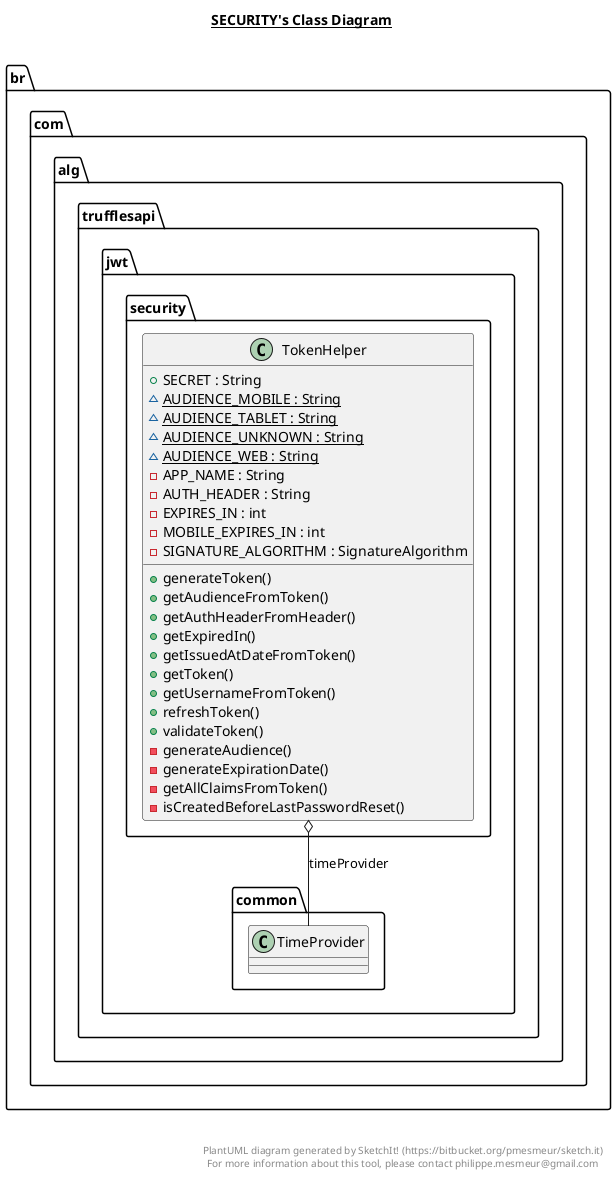 @startuml

title __SECURITY's Class Diagram__\n

  namespace br.com.alg.trufflesapi {
    namespace jwt.security {
      class br.com.alg.trufflesapi.jwt.security.TokenHelper {
          + SECRET : String
          {static} ~ AUDIENCE_MOBILE : String
          {static} ~ AUDIENCE_TABLET : String
          {static} ~ AUDIENCE_UNKNOWN : String
          {static} ~ AUDIENCE_WEB : String
          - APP_NAME : String
          - AUTH_HEADER : String
          - EXPIRES_IN : int
          - MOBILE_EXPIRES_IN : int
          - SIGNATURE_ALGORITHM : SignatureAlgorithm
          + generateToken()
          + getAudienceFromToken()
          + getAuthHeaderFromHeader()
          + getExpiredIn()
          + getIssuedAtDateFromToken()
          + getToken()
          + getUsernameFromToken()
          + refreshToken()
          + validateToken()
          - generateAudience()
          - generateExpirationDate()
          - getAllClaimsFromToken()
          - isCreatedBeforeLastPasswordReset()
      }
    }
  }
  

  br.com.alg.trufflesapi.jwt.security.TokenHelper o-- br.com.alg.trufflesapi.jwt.common.TimeProvider : timeProvider


right footer


PlantUML diagram generated by SketchIt! (https://bitbucket.org/pmesmeur/sketch.it)
For more information about this tool, please contact philippe.mesmeur@gmail.com
endfooter

@enduml
